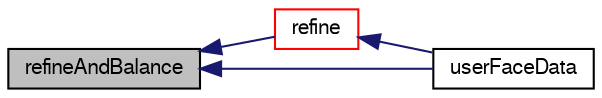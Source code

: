 digraph "refineAndBalance"
{
  bgcolor="transparent";
  edge [fontname="FreeSans",fontsize="10",labelfontname="FreeSans",labelfontsize="10"];
  node [fontname="FreeSans",fontsize="10",shape=record];
  rankdir="LR";
  Node4059 [label="refineAndBalance",height=0.2,width=0.4,color="black", fillcolor="grey75", style="filled", fontcolor="black"];
  Node4059 -> Node4060 [dir="back",color="midnightblue",fontsize="10",style="solid",fontname="FreeSans"];
  Node4060 [label="refine",height=0.2,width=0.4,color="red",URL="$a24662.html#ac9571690bc552fe5150042c81c4f8229",tooltip="Refine some cells. "];
  Node4060 -> Node4064 [dir="back",color="midnightblue",fontsize="10",style="solid",fontname="FreeSans"];
  Node4064 [label="userFaceData",height=0.2,width=0.4,color="black",URL="$a24662.html#a2cb6efa4184bedfbed60b069881c26a3"];
  Node4059 -> Node4064 [dir="back",color="midnightblue",fontsize="10",style="solid",fontname="FreeSans"];
}
